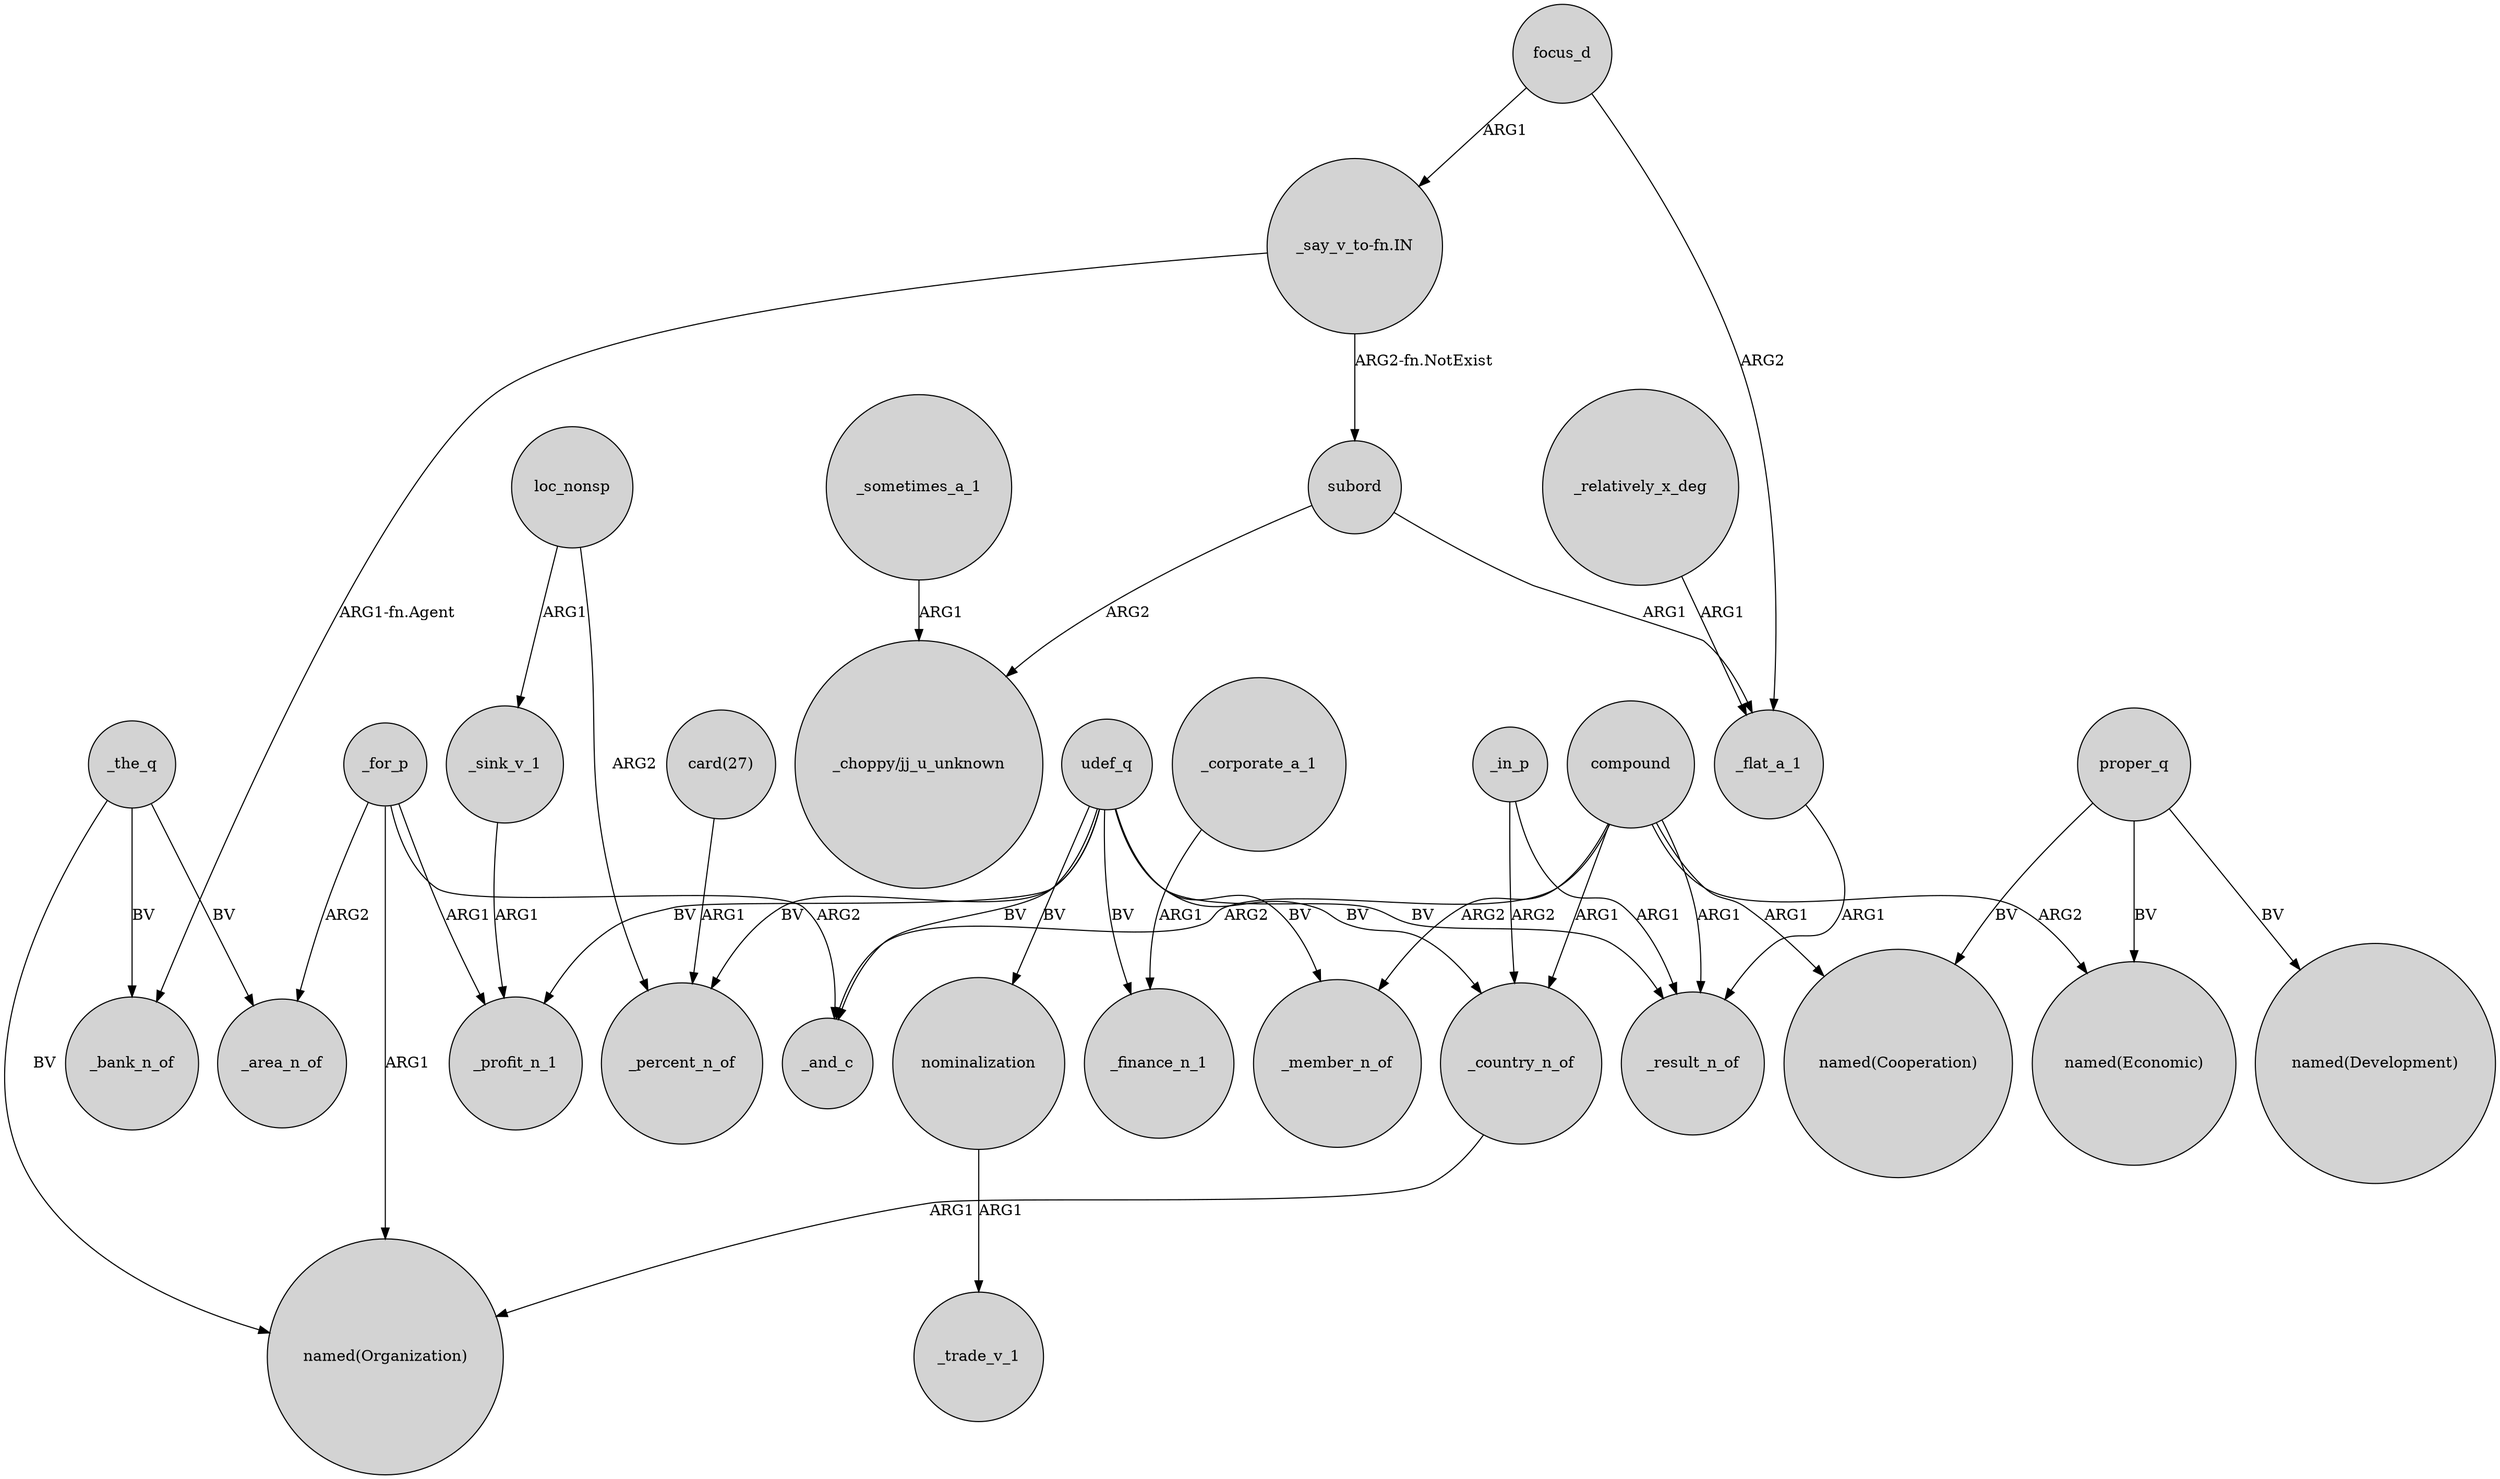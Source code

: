 digraph {
	node [shape=circle style=filled]
	_the_q -> "named(Organization)" [label=BV]
	proper_q -> "named(Economic)" [label=BV]
	subord -> _flat_a_1 [label=ARG1]
	udef_q -> _finance_n_1 [label=BV]
	_in_p -> _result_n_of [label=ARG1]
	proper_q -> "named(Development)" [label=BV]
	_relatively_x_deg -> _flat_a_1 [label=ARG1]
	compound -> "named(Cooperation)" [label=ARG1]
	_for_p -> _area_n_of [label=ARG2]
	_in_p -> _country_n_of [label=ARG2]
	_for_p -> _and_c [label=ARG2]
	_flat_a_1 -> _result_n_of [label=ARG1]
	nominalization -> _trade_v_1 [label=ARG1]
	compound -> _member_n_of [label=ARG2]
	proper_q -> "named(Cooperation)" [label=BV]
	"_say_v_to-fn.IN" -> subord [label="ARG2-fn.NotExist"]
	_corporate_a_1 -> _finance_n_1 [label=ARG1]
	compound -> _result_n_of [label=ARG1]
	loc_nonsp -> _sink_v_1 [label=ARG1]
	udef_q -> _country_n_of [label=BV]
	compound -> _and_c [label=ARG2]
	_for_p -> "named(Organization)" [label=ARG1]
	udef_q -> _result_n_of [label=BV]
	_the_q -> _bank_n_of [label=BV]
	_country_n_of -> "named(Organization)" [label=ARG1]
	_sink_v_1 -> _profit_n_1 [label=ARG1]
	loc_nonsp -> _percent_n_of [label=ARG2]
	udef_q -> _member_n_of [label=BV]
	compound -> _country_n_of [label=ARG1]
	_sometimes_a_1 -> "_choppy/jj_u_unknown" [label=ARG1]
	udef_q -> nominalization [label=BV]
	_the_q -> _area_n_of [label=BV]
	_for_p -> _profit_n_1 [label=ARG1]
	"_say_v_to-fn.IN" -> _bank_n_of [label="ARG1-fn.Agent"]
	compound -> "named(Economic)" [label=ARG2]
	subord -> "_choppy/jj_u_unknown" [label=ARG2]
	udef_q -> _profit_n_1 [label=BV]
	udef_q -> _percent_n_of [label=BV]
	udef_q -> _and_c [label=BV]
	"card(27)" -> _percent_n_of [label=ARG1]
	focus_d -> _flat_a_1 [label=ARG2]
	focus_d -> "_say_v_to-fn.IN" [label=ARG1]
}
